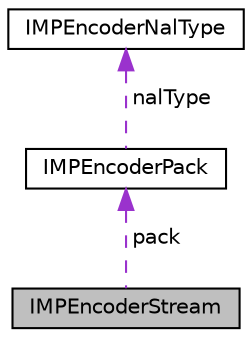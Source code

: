 digraph "IMPEncoderStream"
{
 // LATEX_PDF_SIZE
  edge [fontname="Helvetica",fontsize="10",labelfontname="Helvetica",labelfontsize="10"];
  node [fontname="Helvetica",fontsize="10",shape=record];
  Node1 [label="IMPEncoderStream",height=0.2,width=0.4,color="black", fillcolor="grey75", style="filled", fontcolor="black",tooltip="定义编码帧码流类型结构体"];
  Node2 -> Node1 [dir="back",color="darkorchid3",fontsize="10",style="dashed",label=" pack" ,fontname="Helvetica"];
  Node2 [label="IMPEncoderPack",height=0.2,width=0.4,color="black", fillcolor="white", style="filled",URL="$struct_i_m_p_encoder_pack.html",tooltip="定义编码帧码流包结构体"];
  Node3 -> Node2 [dir="back",color="darkorchid3",fontsize="10",style="dashed",label=" nalType" ,fontname="Helvetica"];
  Node3 [label="IMPEncoderNalType",height=0.2,width=0.4,color="black", fillcolor="white", style="filled",URL="$union_i_m_p_encoder_nal_type.html",tooltip="定义H.264和H.265编码Channel码流NAL类型"];
}
